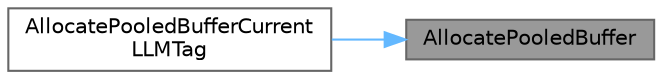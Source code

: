 digraph "AllocatePooledBuffer"
{
 // INTERACTIVE_SVG=YES
 // LATEX_PDF_SIZE
  bgcolor="transparent";
  edge [fontname=Helvetica,fontsize=10,labelfontname=Helvetica,labelfontsize=10];
  node [fontname=Helvetica,fontsize=10,shape=box,height=0.2,width=0.4];
  rankdir="RL";
  Node1 [id="Node000001",label="AllocatePooledBuffer",height=0.2,width=0.4,color="gray40", fillcolor="grey60", style="filled", fontcolor="black",tooltip=" "];
  Node1 -> Node2 [id="edge1_Node000001_Node000002",dir="back",color="steelblue1",style="solid",tooltip=" "];
  Node2 [id="Node000002",label="AllocatePooledBufferCurrent\lLLMTag",height=0.2,width=0.4,color="grey40", fillcolor="white", style="filled",URL="$d6/d45/RenderGraphUtils_8h.html#a67be8f1d8f8021b0566a941e360d8ee7",tooltip=" "];
}
